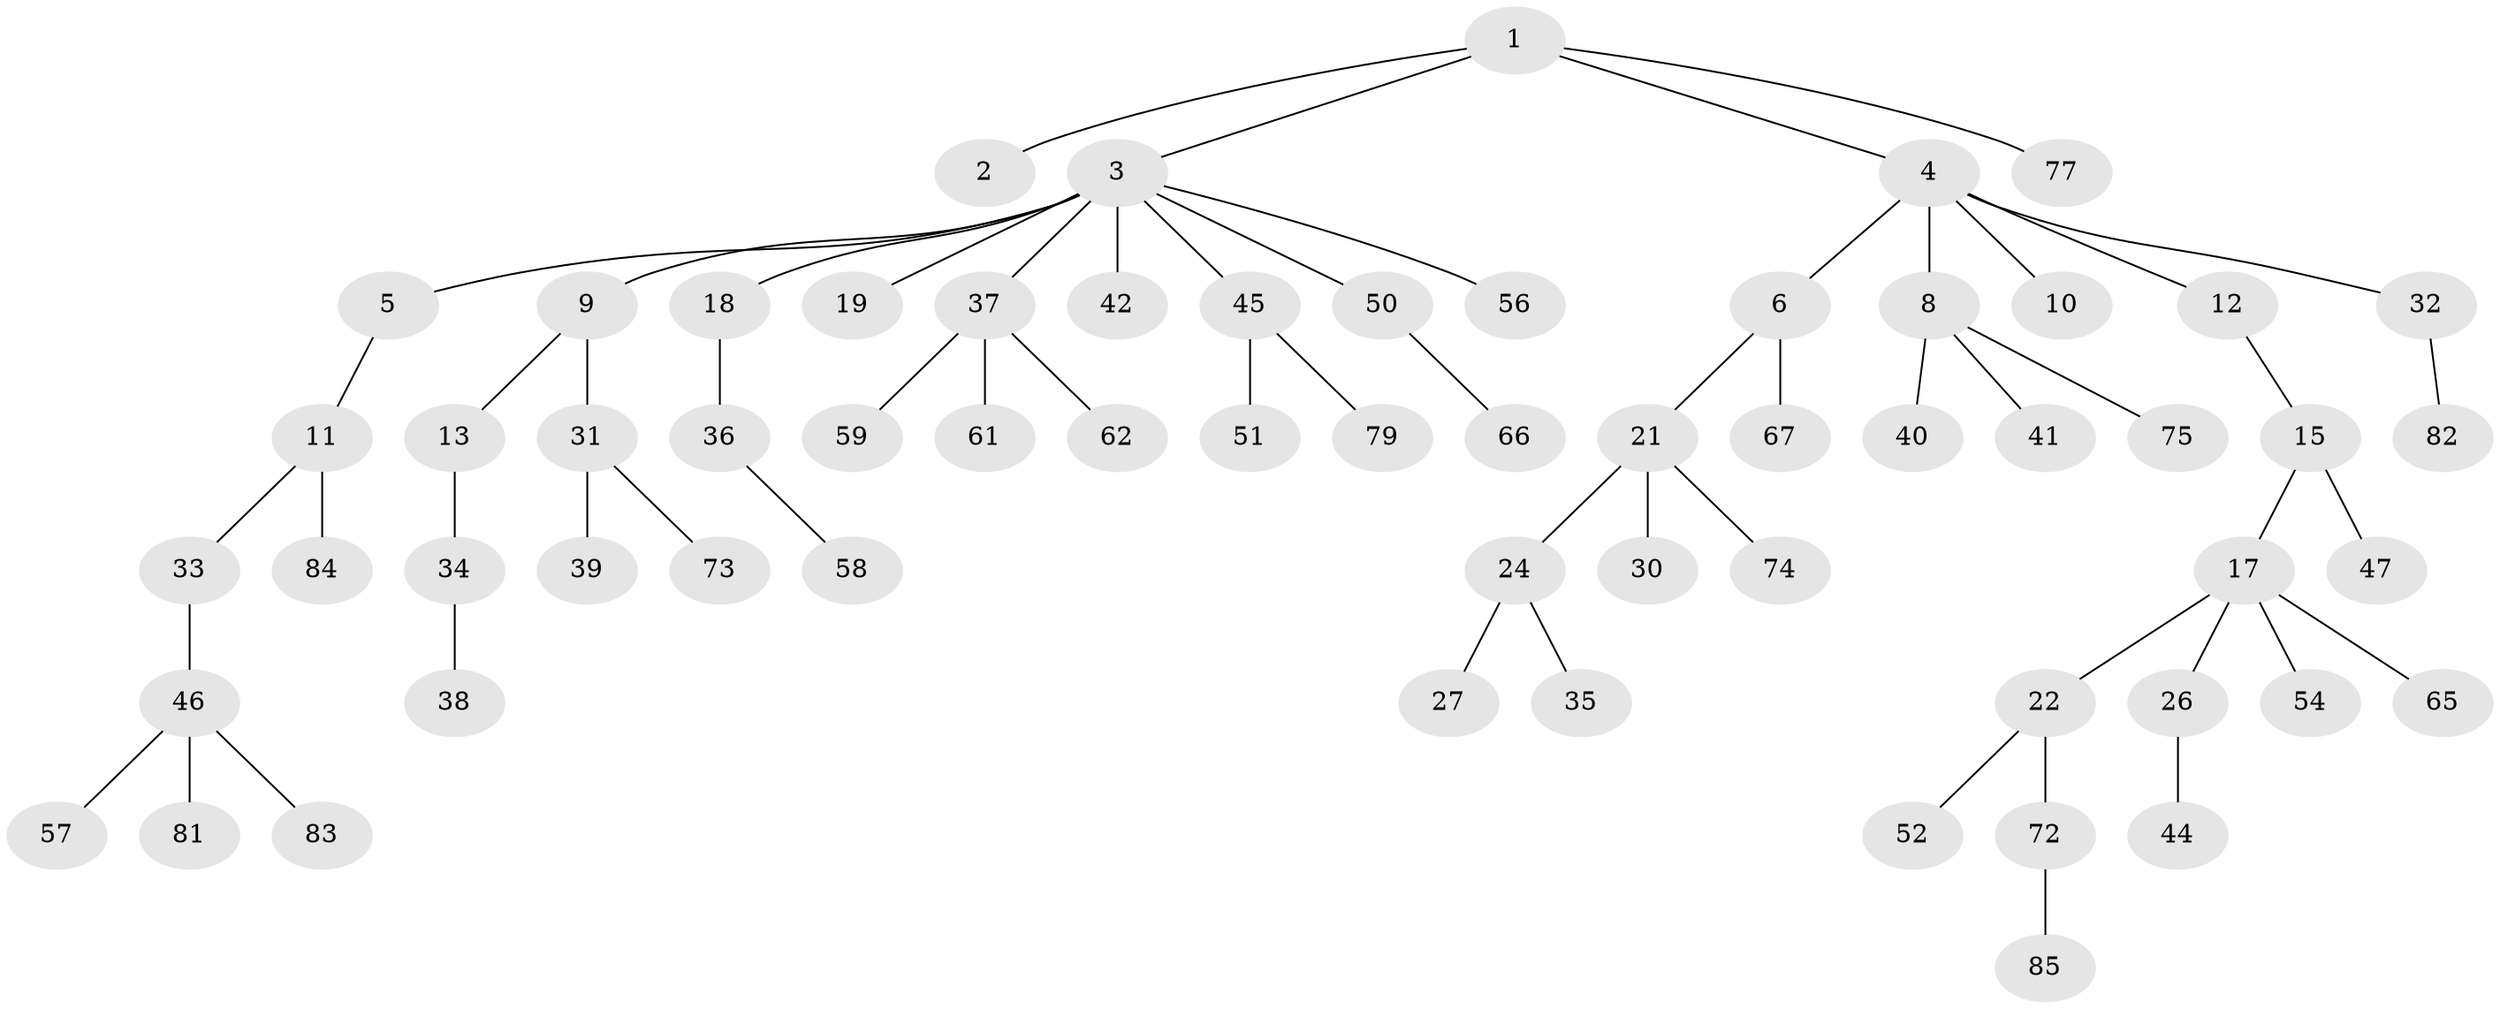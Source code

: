 // original degree distribution, {4: 0.10465116279069768, 1: 0.5116279069767442, 9: 0.011627906976744186, 5: 0.023255813953488372, 2: 0.22093023255813954, 3: 0.12790697674418605}
// Generated by graph-tools (version 1.1) at 2025/11/02/27/25 16:11:25]
// undirected, 62 vertices, 61 edges
graph export_dot {
graph [start="1"]
  node [color=gray90,style=filled];
  1;
  2;
  3 [super="+23"];
  4 [super="+7"];
  5;
  6 [super="+43"];
  8 [super="+14"];
  9 [super="+64"];
  10;
  11 [super="+16"];
  12;
  13;
  15 [super="+28"];
  17 [super="+25"];
  18 [super="+20"];
  19;
  21 [super="+29"];
  22;
  24 [super="+86"];
  26;
  27 [super="+78"];
  30;
  31 [super="+70"];
  32 [super="+49"];
  33;
  34 [super="+60"];
  35;
  36;
  37 [super="+53"];
  38;
  39 [super="+55"];
  40 [super="+48"];
  41;
  42 [super="+76"];
  44;
  45 [super="+69"];
  46 [super="+63"];
  47;
  50 [super="+68"];
  51;
  52;
  54;
  56;
  57;
  58;
  59;
  61;
  62;
  65;
  66 [super="+71"];
  67;
  72;
  73;
  74 [super="+80"];
  75;
  77;
  79;
  81;
  82;
  83;
  84;
  85;
  1 -- 2;
  1 -- 3;
  1 -- 4;
  1 -- 77;
  3 -- 5;
  3 -- 9;
  3 -- 18;
  3 -- 19;
  3 -- 37;
  3 -- 42;
  3 -- 56;
  3 -- 50;
  3 -- 45;
  4 -- 6;
  4 -- 10;
  4 -- 12;
  4 -- 8;
  4 -- 32;
  5 -- 11;
  6 -- 21;
  6 -- 67;
  8 -- 41;
  8 -- 40;
  8 -- 75;
  9 -- 13;
  9 -- 31;
  11 -- 84;
  11 -- 33;
  12 -- 15;
  13 -- 34;
  15 -- 17;
  15 -- 47;
  17 -- 22;
  17 -- 26;
  17 -- 65;
  17 -- 54;
  18 -- 36;
  21 -- 24;
  21 -- 30;
  21 -- 74;
  22 -- 52;
  22 -- 72;
  24 -- 27;
  24 -- 35;
  26 -- 44;
  31 -- 39;
  31 -- 73;
  32 -- 82;
  33 -- 46;
  34 -- 38;
  36 -- 58;
  37 -- 59;
  37 -- 61;
  37 -- 62;
  45 -- 51;
  45 -- 79;
  46 -- 57;
  46 -- 81;
  46 -- 83;
  50 -- 66;
  72 -- 85;
}
